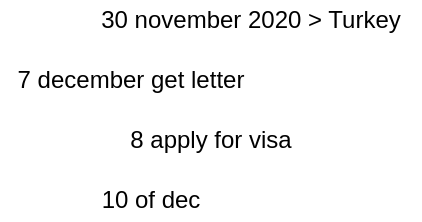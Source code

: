 <mxfile version="13.9.2" type="device"><diagram id="l7rNmleEhhz2dLImCSJA" name="Page-1"><mxGraphModel dx="1186" dy="764" grid="1" gridSize="10" guides="1" tooltips="1" connect="1" arrows="1" fold="1" page="1" pageScale="1" pageWidth="850" pageHeight="1100" math="0" shadow="0"><root><mxCell id="0"/><mxCell id="1" parent="0"/><mxCell id="jSBmwsICH9mJ_HDC-5rK-1" value="30 november 2020 &amp;gt; Turkey" style="text;html=1;align=center;verticalAlign=middle;resizable=0;points=[];autosize=1;" vertex="1" parent="1"><mxGeometry x="45" y="170" width="170" height="20" as="geometry"/></mxCell><mxCell id="jSBmwsICH9mJ_HDC-5rK-2" value="7 december get letter" style="text;html=1;align=center;verticalAlign=middle;resizable=0;points=[];autosize=1;" vertex="1" parent="1"><mxGeometry x="5" y="200" width="130" height="20" as="geometry"/></mxCell><mxCell id="jSBmwsICH9mJ_HDC-5rK-3" value="8 apply for visa" style="text;html=1;align=center;verticalAlign=middle;resizable=0;points=[];autosize=1;" vertex="1" parent="1"><mxGeometry x="60" y="230" width="100" height="20" as="geometry"/></mxCell><mxCell id="jSBmwsICH9mJ_HDC-5rK-4" value="10 of dec" style="text;html=1;align=center;verticalAlign=middle;resizable=0;points=[];autosize=1;" vertex="1" parent="1"><mxGeometry x="50" y="260" width="60" height="20" as="geometry"/></mxCell></root></mxGraphModel></diagram></mxfile>